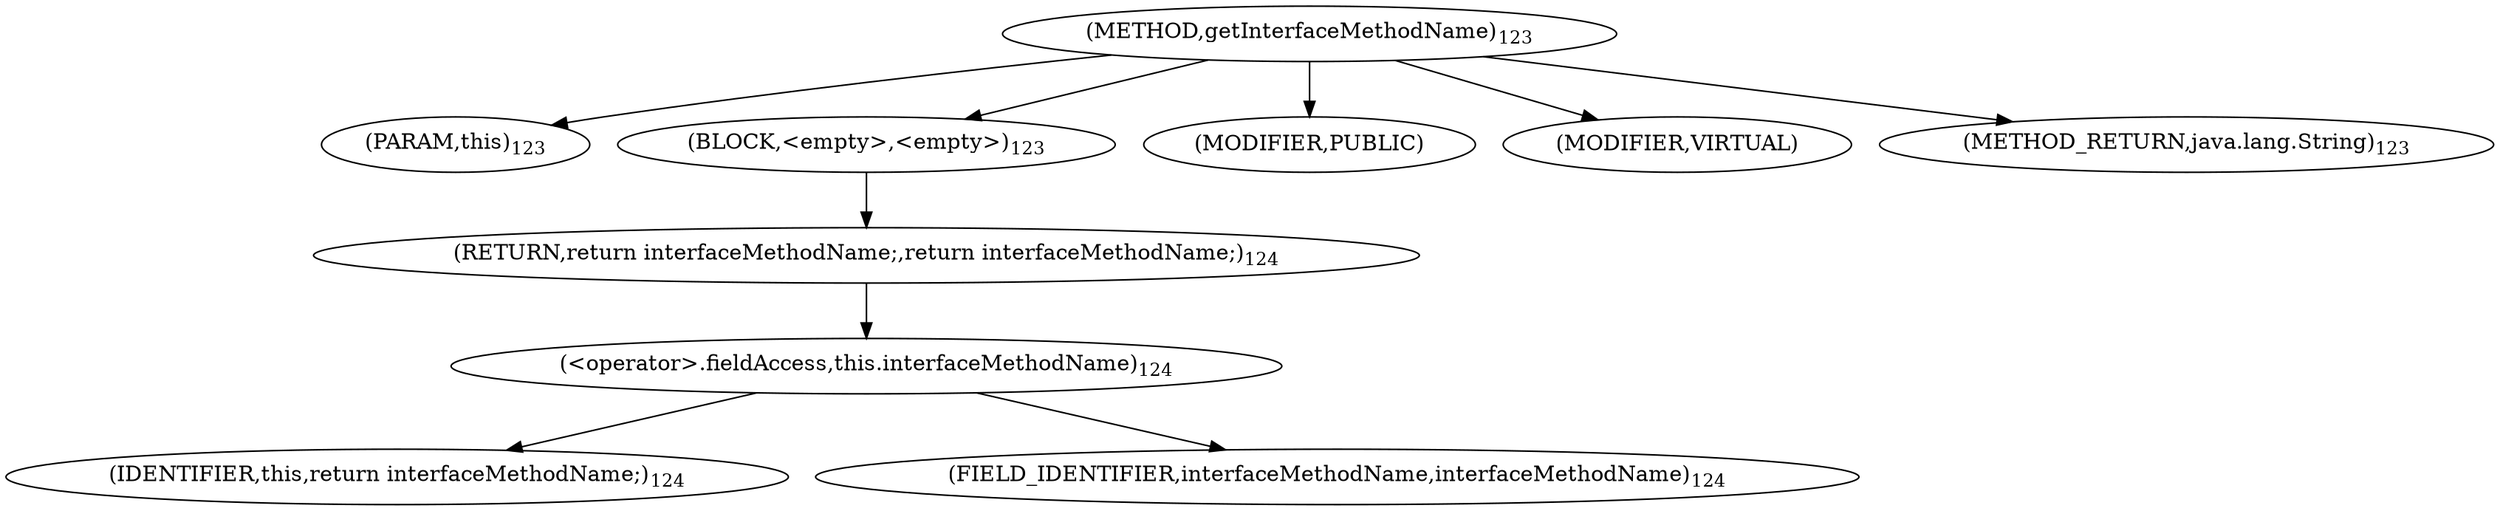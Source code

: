 digraph "getInterfaceMethodName" {  
"161" [label = <(METHOD,getInterfaceMethodName)<SUB>123</SUB>> ]
"162" [label = <(PARAM,this)<SUB>123</SUB>> ]
"163" [label = <(BLOCK,&lt;empty&gt;,&lt;empty&gt;)<SUB>123</SUB>> ]
"164" [label = <(RETURN,return interfaceMethodName;,return interfaceMethodName;)<SUB>124</SUB>> ]
"165" [label = <(&lt;operator&gt;.fieldAccess,this.interfaceMethodName)<SUB>124</SUB>> ]
"166" [label = <(IDENTIFIER,this,return interfaceMethodName;)<SUB>124</SUB>> ]
"167" [label = <(FIELD_IDENTIFIER,interfaceMethodName,interfaceMethodName)<SUB>124</SUB>> ]
"168" [label = <(MODIFIER,PUBLIC)> ]
"169" [label = <(MODIFIER,VIRTUAL)> ]
"170" [label = <(METHOD_RETURN,java.lang.String)<SUB>123</SUB>> ]
  "161" -> "162" 
  "161" -> "163" 
  "161" -> "168" 
  "161" -> "169" 
  "161" -> "170" 
  "163" -> "164" 
  "164" -> "165" 
  "165" -> "166" 
  "165" -> "167" 
}
